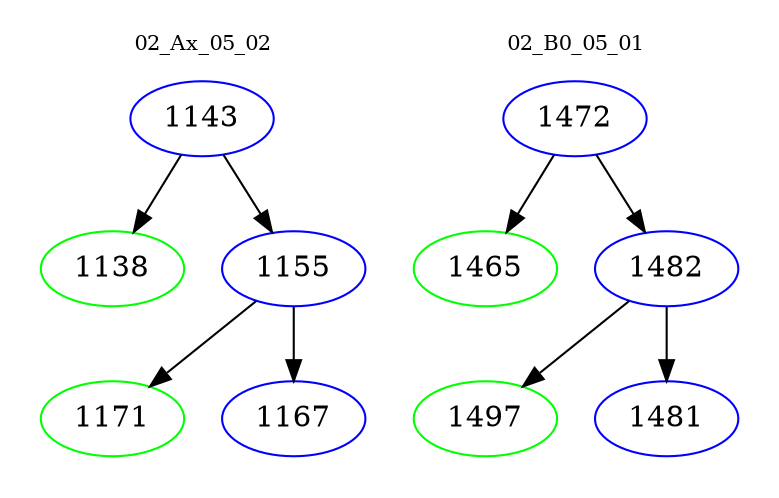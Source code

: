 digraph{
subgraph cluster_0 {
color = white
label = "02_Ax_05_02";
fontsize=10;
T0_1143 [label="1143", color="blue"]
T0_1143 -> T0_1138 [color="black"]
T0_1138 [label="1138", color="green"]
T0_1143 -> T0_1155 [color="black"]
T0_1155 [label="1155", color="blue"]
T0_1155 -> T0_1171 [color="black"]
T0_1171 [label="1171", color="green"]
T0_1155 -> T0_1167 [color="black"]
T0_1167 [label="1167", color="blue"]
}
subgraph cluster_1 {
color = white
label = "02_B0_05_01";
fontsize=10;
T1_1472 [label="1472", color="blue"]
T1_1472 -> T1_1465 [color="black"]
T1_1465 [label="1465", color="green"]
T1_1472 -> T1_1482 [color="black"]
T1_1482 [label="1482", color="blue"]
T1_1482 -> T1_1497 [color="black"]
T1_1497 [label="1497", color="green"]
T1_1482 -> T1_1481 [color="black"]
T1_1481 [label="1481", color="blue"]
}
}
